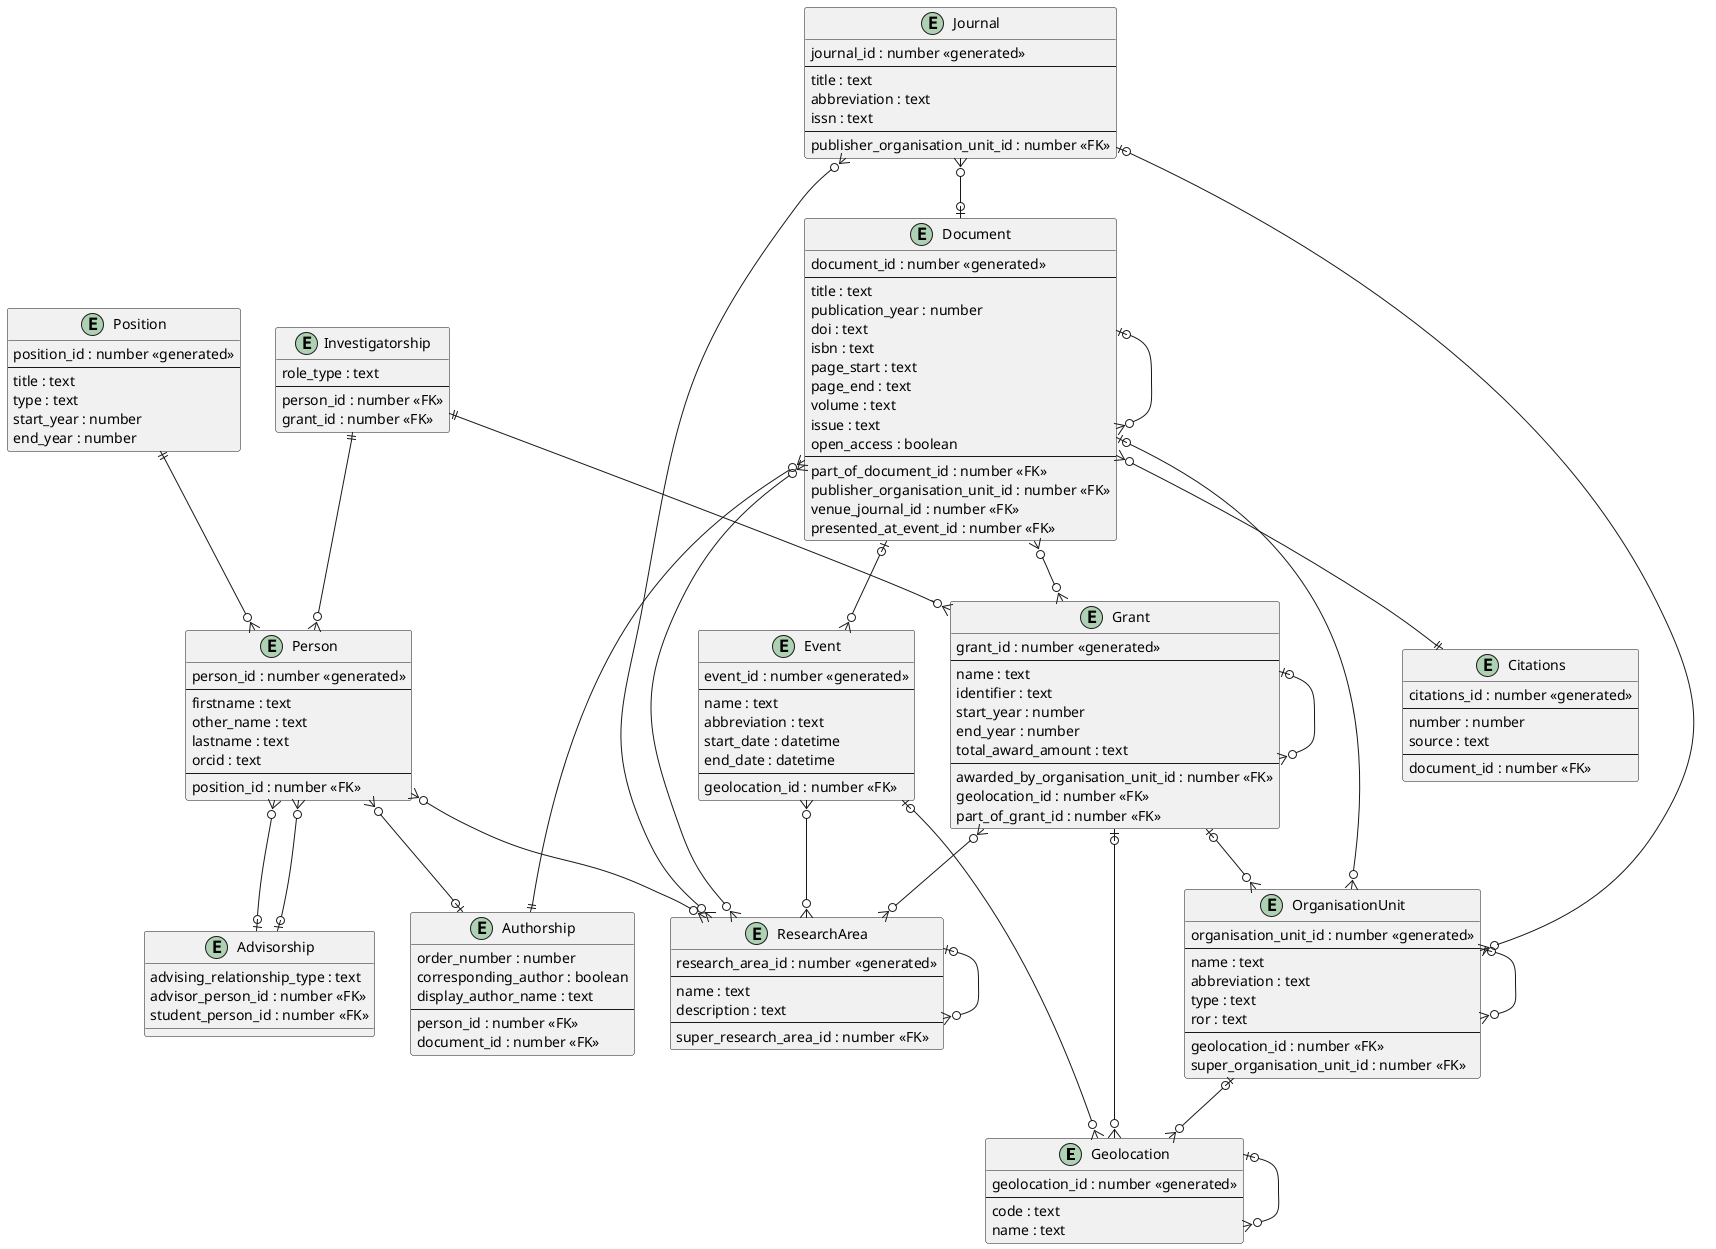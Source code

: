 @startuml

entity Geolocation {
    geolocation_id : number <<generated>>
    --
    code : text
    name : text
}

Geolocation |o--o{ Geolocation

entity ResearchArea {
    research_area_id : number <<generated>>
    --
    name : text
    description : text
    --
    super_research_area_id : number <<FK>>
}

ResearchArea |o--o{ ResearchArea

entity Person {
    person_id : number <<generated>>
    --
    firstname : text
    other_name : text
    lastname : text
    orcid : text
    --
    position_id : number <<FK>>
}

entity Advisorship {
    advising_relationship_type : text
    advisor_person_id : number <<FK>>
    student_person_id : number <<FK>>
}

Person }o--o| Advisorship
Person }o--o| Advisorship

Person }o--o{ ResearchArea

entity Position {
    position_id : number <<generated>>
    --
    title : text
    type : text
    start_year : number
    end_year : number
}

Position ||--o{ Person

entity OrganisationUnit {
    organisation_unit_id : number <<generated>>
    --
    name : text
    abbreviation : text
    type : text
    ror : text
    --
    geolocation_id : number <<FK>>
    super_organisation_unit_id : number <<FK>>
}

OrganisationUnit |o--o{ Geolocation
OrganisationUnit |o--o{ OrganisationUnit


entity Document {
    document_id : number <<generated>>
    --
    title : text
    publication_year : number
    doi : text
    isbn : text
    page_start : text
    page_end : text
    volume : text
    issue : text
	open_access : boolean
    --
    part_of_document_id : number <<FK>>
    publisher_organisation_unit_id : number <<FK>>
    venue_journal_id : number <<FK>>
    presented_at_event_id : number <<FK>>
}

entity Citations {
    citations_id : number <<generated>>
    --
    number : number
    source : text
    --
    document_id : number <<FK>>
}

Document }o--o{ ResearchArea
Document }o--|| Citations
Document |o--o{ Document
Document |o--o{ OrganisationUnit

entity Authorship {
    order_number : number
    corresponding_author : boolean
    display_author_name : text
    --
    person_id : number <<FK>>
    document_id : number <<FK>>
}

Person }o--o| Authorship
Document }o--|| Authorship

entity Journal {
    journal_id : number <<generated>>
    --
    title : text
    abbreviation : text
    issn : text
    --
    publisher_organisation_unit_id : number <<FK>>
}

Journal }o--o{ ResearchArea
Journal |o--o{ OrganisationUnit
Journal }o--o| Document

entity Event {
    event_id : number <<generated>>
    --
    name : text
    abbreviation : text
    start_date : datetime
    end_date : datetime
    --
    geolocation_id : number <<FK>>
}

Event }o--o{ ResearchArea
Event |o--o{ Geolocation
Document |o--o{ Event

entity Grant {
    grant_id : number <<generated>>
    --
    name : text
    identifier : text
    start_year : number
    end_year : number
    total_award_amount : text
    --
    awarded_by_organisation_unit_id : number <<FK>>
    geolocation_id : number <<FK>>
    part_of_grant_id : number <<FK>>
}

Grant }o--o{ ResearchArea
Grant |o--o{ OrganisationUnit
Grant |o--o{ Geolocation
Grant |o--o{ Grant

entity Investigatorship {
    role_type : text
    --
    person_id : number <<FK>>
    grant_id : number <<FK>>
}

Investigatorship ||--o{ Person
Investigatorship ||--o{ Grant

Document }o--o{ Grant

@enduml

